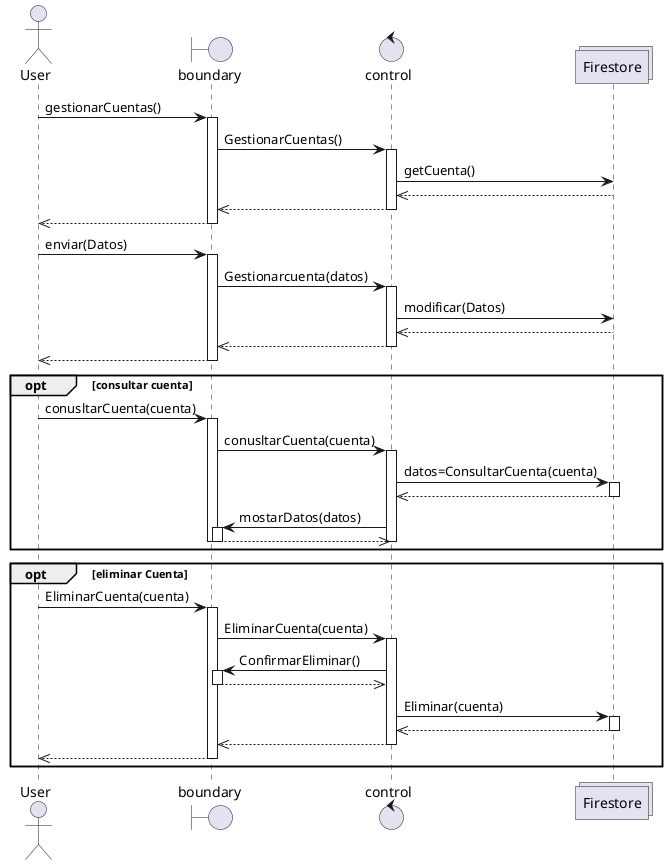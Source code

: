 @startuml Administrar perfil
actor "User" as Administrador
boundary boundary
control control
collections Firestore as Usuarios 
Administrador->boundary: gestionarCuentas()
activate boundary
boundary->control:GestionarCuentas()
activate control
control->Usuarios:getCuenta()
control<<--Usuarios
deactivate Usuarios
boundary<<--control
deactivate control
Administrador<<--boundary
deactivate boundary

Administrador->boundary: enviar(Datos)
activate boundary
boundary->control:Gestionarcuenta(datos)
activate control
control->Usuarios:modificar(Datos)
control<<--Usuarios
deactivate Usuarios
boundary<<--control
deactivate control
Administrador<<--boundary
deactivate boundary

opt consultar cuenta
    Administrador->boundary: conusltarCuenta(cuenta)
    activate boundary
    boundary->control:conusltarCuenta(cuenta)
    activate control
    control->Usuarios:datos=ConsultarCuenta(cuenta)
    activate Usuarios
    control<<--Usuarios
    deactivate Usuarios
    boundary <- control:mostarDatos(datos)
    activate boundary
    boundary-->>control
    deactivate boundary
    deactivate control
    deactivate boundary
end


opt eliminar Cuenta
    Administrador->boundary: EliminarCuenta(cuenta)
    activate boundary
    boundary->control:EliminarCuenta(cuenta)
    activate control
    boundary<-control:ConfirmarEliminar()
    activate boundary
    boundary-->>control
    deactivate boundary
    control->Usuarios:Eliminar(cuenta)
    activate Usuarios
    control<<--Usuarios
    deactivate Usuarios
    boundary <<-- control
    deactivate control
    Administrador<<--boundary
    deactivate boundary
end


@enduml